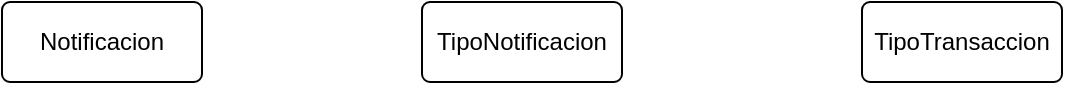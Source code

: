 <mxfile version="13.1.3" type="github">
  <diagram id="0SgPXtctTb1JDeW6e9-t" name="Page-1">
    <mxGraphModel dx="1422" dy="713" grid="1" gridSize="10" guides="1" tooltips="1" connect="1" arrows="1" fold="1" page="1" pageScale="1" pageWidth="827" pageHeight="1169" math="0" shadow="0">
      <root>
        <mxCell id="0" />
        <mxCell id="1" parent="0" />
        <mxCell id="OS0yLi5T_2geGiaXoYJm-5" value="Notificacion" style="rounded=1;arcSize=10;whiteSpace=wrap;html=1;align=center;" vertex="1" parent="1">
          <mxGeometry x="90" y="110" width="100" height="40" as="geometry" />
        </mxCell>
        <mxCell id="OS0yLi5T_2geGiaXoYJm-6" value="TipoNotificacion" style="rounded=1;arcSize=10;whiteSpace=wrap;html=1;align=center;" vertex="1" parent="1">
          <mxGeometry x="300" y="110" width="100" height="40" as="geometry" />
        </mxCell>
        <mxCell id="OS0yLi5T_2geGiaXoYJm-8" value="TipoTransaccion" style="rounded=1;arcSize=10;whiteSpace=wrap;html=1;align=center;" vertex="1" parent="1">
          <mxGeometry x="520" y="110" width="100" height="40" as="geometry" />
        </mxCell>
      </root>
    </mxGraphModel>
  </diagram>
</mxfile>
